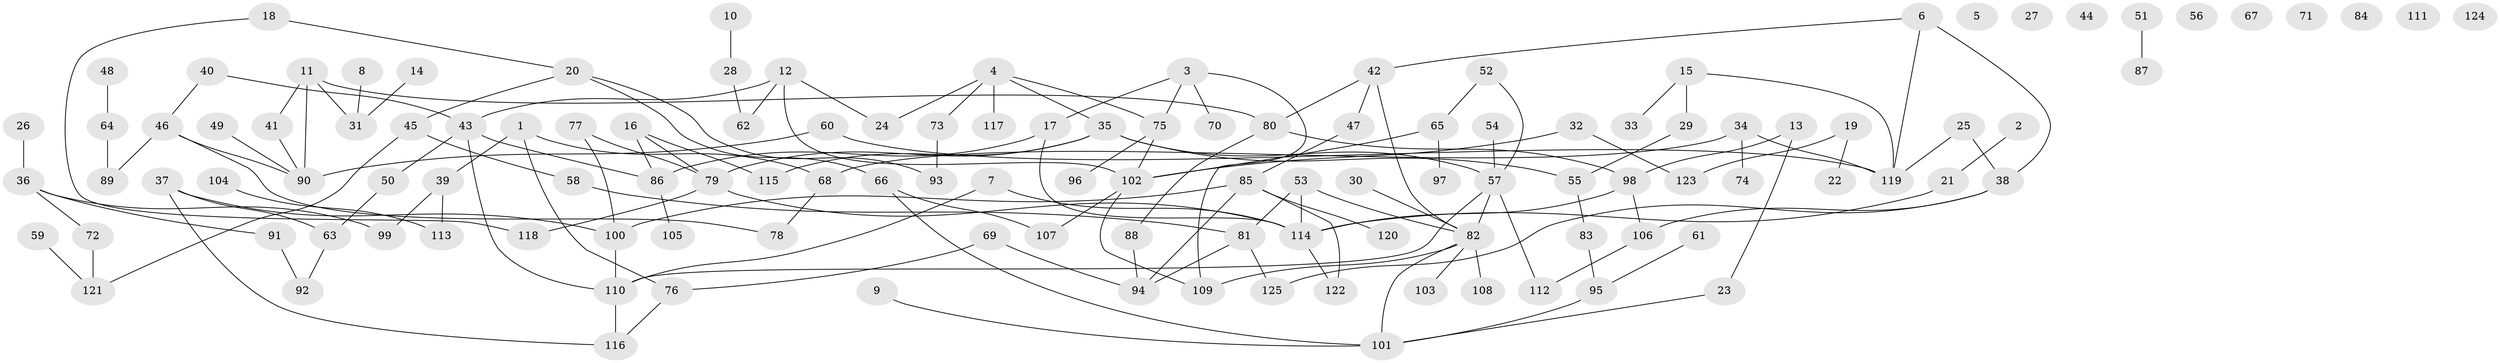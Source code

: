 // Generated by graph-tools (version 1.1) at 2025/33/03/09/25 02:33:34]
// undirected, 125 vertices, 152 edges
graph export_dot {
graph [start="1"]
  node [color=gray90,style=filled];
  1;
  2;
  3;
  4;
  5;
  6;
  7;
  8;
  9;
  10;
  11;
  12;
  13;
  14;
  15;
  16;
  17;
  18;
  19;
  20;
  21;
  22;
  23;
  24;
  25;
  26;
  27;
  28;
  29;
  30;
  31;
  32;
  33;
  34;
  35;
  36;
  37;
  38;
  39;
  40;
  41;
  42;
  43;
  44;
  45;
  46;
  47;
  48;
  49;
  50;
  51;
  52;
  53;
  54;
  55;
  56;
  57;
  58;
  59;
  60;
  61;
  62;
  63;
  64;
  65;
  66;
  67;
  68;
  69;
  70;
  71;
  72;
  73;
  74;
  75;
  76;
  77;
  78;
  79;
  80;
  81;
  82;
  83;
  84;
  85;
  86;
  87;
  88;
  89;
  90;
  91;
  92;
  93;
  94;
  95;
  96;
  97;
  98;
  99;
  100;
  101;
  102;
  103;
  104;
  105;
  106;
  107;
  108;
  109;
  110;
  111;
  112;
  113;
  114;
  115;
  116;
  117;
  118;
  119;
  120;
  121;
  122;
  123;
  124;
  125;
  1 -- 39;
  1 -- 68;
  1 -- 76;
  2 -- 21;
  3 -- 17;
  3 -- 70;
  3 -- 75;
  3 -- 109;
  4 -- 24;
  4 -- 35;
  4 -- 73;
  4 -- 75;
  4 -- 117;
  6 -- 38;
  6 -- 42;
  6 -- 119;
  7 -- 110;
  7 -- 114;
  8 -- 31;
  9 -- 101;
  10 -- 28;
  11 -- 31;
  11 -- 41;
  11 -- 80;
  11 -- 90;
  12 -- 24;
  12 -- 43;
  12 -- 62;
  12 -- 102;
  13 -- 23;
  13 -- 98;
  14 -- 31;
  15 -- 29;
  15 -- 33;
  15 -- 119;
  16 -- 79;
  16 -- 86;
  16 -- 115;
  17 -- 86;
  17 -- 114;
  18 -- 20;
  18 -- 118;
  19 -- 22;
  19 -- 123;
  20 -- 45;
  20 -- 66;
  20 -- 93;
  21 -- 114;
  23 -- 101;
  25 -- 38;
  25 -- 119;
  26 -- 36;
  28 -- 62;
  29 -- 55;
  30 -- 82;
  32 -- 102;
  32 -- 123;
  34 -- 68;
  34 -- 74;
  34 -- 119;
  35 -- 55;
  35 -- 57;
  35 -- 79;
  35 -- 115;
  36 -- 72;
  36 -- 91;
  36 -- 99;
  37 -- 63;
  37 -- 100;
  37 -- 116;
  38 -- 106;
  38 -- 125;
  39 -- 99;
  39 -- 113;
  40 -- 43;
  40 -- 46;
  41 -- 90;
  42 -- 47;
  42 -- 80;
  42 -- 82;
  43 -- 50;
  43 -- 86;
  43 -- 110;
  45 -- 58;
  45 -- 121;
  46 -- 78;
  46 -- 89;
  46 -- 90;
  47 -- 85;
  48 -- 64;
  49 -- 90;
  50 -- 63;
  51 -- 87;
  52 -- 57;
  52 -- 65;
  53 -- 81;
  53 -- 82;
  53 -- 114;
  54 -- 57;
  55 -- 83;
  57 -- 82;
  57 -- 110;
  57 -- 112;
  58 -- 81;
  59 -- 121;
  60 -- 90;
  60 -- 119;
  61 -- 95;
  63 -- 92;
  64 -- 89;
  65 -- 97;
  65 -- 102;
  66 -- 101;
  66 -- 107;
  68 -- 78;
  69 -- 76;
  69 -- 94;
  72 -- 121;
  73 -- 93;
  75 -- 96;
  75 -- 102;
  76 -- 116;
  77 -- 79;
  77 -- 100;
  79 -- 114;
  79 -- 118;
  80 -- 88;
  80 -- 98;
  81 -- 94;
  81 -- 125;
  82 -- 101;
  82 -- 103;
  82 -- 108;
  82 -- 109;
  83 -- 95;
  85 -- 94;
  85 -- 100;
  85 -- 120;
  85 -- 122;
  86 -- 105;
  88 -- 94;
  91 -- 92;
  95 -- 101;
  98 -- 106;
  98 -- 114;
  100 -- 110;
  102 -- 107;
  102 -- 109;
  104 -- 113;
  106 -- 112;
  110 -- 116;
  114 -- 122;
}
